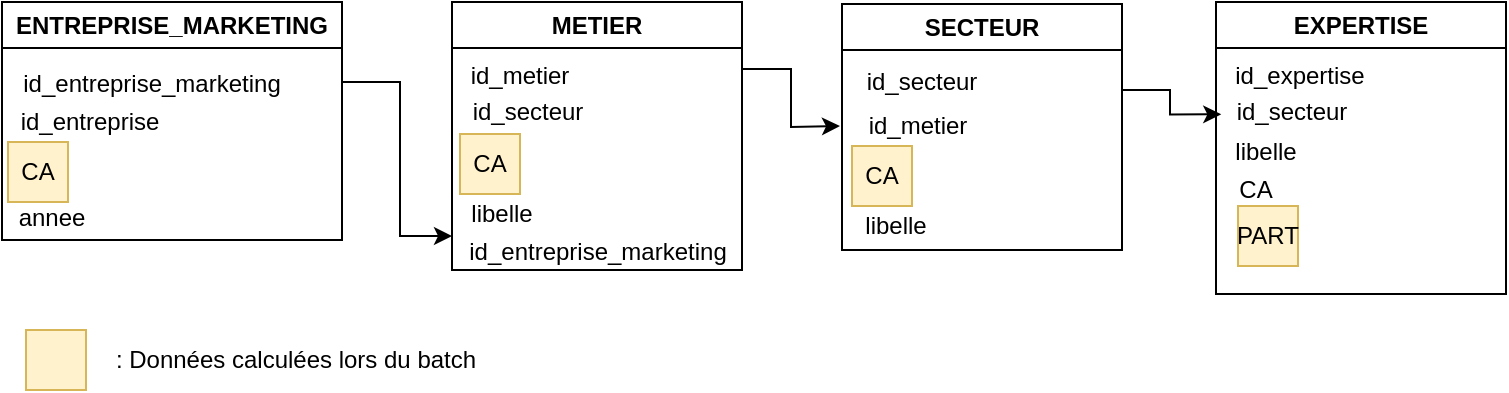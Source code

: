 <mxfile version="21.0.6" type="github">
  <diagram name="Page-1" id="SqR4436cuzlIuRwCrBAg">
    <mxGraphModel dx="989" dy="549" grid="0" gridSize="10" guides="1" tooltips="1" connect="1" arrows="1" fold="1" page="1" pageScale="1" pageWidth="850" pageHeight="1100" math="0" shadow="0">
      <root>
        <mxCell id="0" />
        <mxCell id="1" parent="0" />
        <mxCell id="vA74WYsW3h6mt3bC6vRQ-24" style="edgeStyle=orthogonalEdgeStyle;rounded=0;orthogonalLoop=1;jettySize=auto;html=1;" edge="1" parent="1">
          <mxGeometry relative="1" as="geometry">
            <mxPoint x="230" y="92" as="sourcePoint" />
            <mxPoint x="285" y="167" as="targetPoint" />
            <Array as="points">
              <mxPoint x="230" y="90" />
              <mxPoint x="259" y="90" />
              <mxPoint x="259" y="167" />
            </Array>
          </mxGeometry>
        </mxCell>
        <mxCell id="vA74WYsW3h6mt3bC6vRQ-1" value="ENTREPRISE_MARKETING" style="swimlane;whiteSpace=wrap;html=1;" vertex="1" parent="1">
          <mxGeometry x="60" y="50" width="170" height="119" as="geometry" />
        </mxCell>
        <mxCell id="vA74WYsW3h6mt3bC6vRQ-2" value="id_entreprise" style="text;html=1;strokeColor=none;fillColor=none;align=center;verticalAlign=middle;whiteSpace=wrap;rounded=0;" vertex="1" parent="vA74WYsW3h6mt3bC6vRQ-1">
          <mxGeometry x="9" y="45" width="70" height="30" as="geometry" />
        </mxCell>
        <mxCell id="vA74WYsW3h6mt3bC6vRQ-4" value="CA" style="text;html=1;strokeColor=#d6b656;fillColor=#fff2cc;align=center;verticalAlign=middle;whiteSpace=wrap;rounded=0;" vertex="1" parent="vA74WYsW3h6mt3bC6vRQ-1">
          <mxGeometry x="3" y="70" width="30" height="30" as="geometry" />
        </mxCell>
        <mxCell id="vA74WYsW3h6mt3bC6vRQ-19" value="annee" style="text;html=1;strokeColor=none;fillColor=none;align=center;verticalAlign=middle;whiteSpace=wrap;rounded=0;" vertex="1" parent="vA74WYsW3h6mt3bC6vRQ-1">
          <mxGeometry x="10" y="93" width="30" height="30" as="geometry" />
        </mxCell>
        <mxCell id="vA74WYsW3h6mt3bC6vRQ-40" value="id_entreprise_marketing" style="text;html=1;strokeColor=none;fillColor=none;align=center;verticalAlign=middle;whiteSpace=wrap;rounded=0;" vertex="1" parent="vA74WYsW3h6mt3bC6vRQ-1">
          <mxGeometry x="60" y="26" width="30" height="30" as="geometry" />
        </mxCell>
        <mxCell id="vA74WYsW3h6mt3bC6vRQ-27" style="edgeStyle=orthogonalEdgeStyle;rounded=0;orthogonalLoop=1;jettySize=auto;html=1;exitX=1;exitY=0.25;exitDx=0;exitDy=0;" edge="1" parent="1" source="vA74WYsW3h6mt3bC6vRQ-5">
          <mxGeometry relative="1" as="geometry">
            <mxPoint x="479" y="112" as="targetPoint" />
          </mxGeometry>
        </mxCell>
        <mxCell id="vA74WYsW3h6mt3bC6vRQ-5" value="METIER" style="swimlane;whiteSpace=wrap;html=1;" vertex="1" parent="1">
          <mxGeometry x="285" y="50" width="145" height="134" as="geometry" />
        </mxCell>
        <mxCell id="vA74WYsW3h6mt3bC6vRQ-6" value="id_metier" style="text;html=1;strokeColor=none;fillColor=none;align=center;verticalAlign=middle;whiteSpace=wrap;rounded=0;" vertex="1" parent="vA74WYsW3h6mt3bC6vRQ-5">
          <mxGeometry x="-1" y="22" width="70" height="30" as="geometry" />
        </mxCell>
        <mxCell id="vA74WYsW3h6mt3bC6vRQ-7" value="id_secteur" style="text;html=1;strokeColor=none;fillColor=none;align=center;verticalAlign=middle;whiteSpace=wrap;rounded=0;" vertex="1" parent="vA74WYsW3h6mt3bC6vRQ-5">
          <mxGeometry x="18" y="40" width="40" height="30" as="geometry" />
        </mxCell>
        <mxCell id="vA74WYsW3h6mt3bC6vRQ-8" value="CA" style="text;html=1;strokeColor=#d6b656;fillColor=#fff2cc;align=center;verticalAlign=middle;whiteSpace=wrap;rounded=0;" vertex="1" parent="vA74WYsW3h6mt3bC6vRQ-5">
          <mxGeometry x="4" y="66" width="30" height="30" as="geometry" />
        </mxCell>
        <mxCell id="vA74WYsW3h6mt3bC6vRQ-22" value="libelle" style="text;html=1;strokeColor=none;fillColor=none;align=center;verticalAlign=middle;whiteSpace=wrap;rounded=0;" vertex="1" parent="vA74WYsW3h6mt3bC6vRQ-5">
          <mxGeometry x="10" y="91" width="30" height="30" as="geometry" />
        </mxCell>
        <mxCell id="vA74WYsW3h6mt3bC6vRQ-26" value="id_entreprise_marketing" style="text;html=1;strokeColor=none;fillColor=none;align=center;verticalAlign=middle;whiteSpace=wrap;rounded=0;" vertex="1" parent="vA74WYsW3h6mt3bC6vRQ-5">
          <mxGeometry x="58" y="110" width="30" height="30" as="geometry" />
        </mxCell>
        <mxCell id="vA74WYsW3h6mt3bC6vRQ-37" style="edgeStyle=orthogonalEdgeStyle;rounded=0;orthogonalLoop=1;jettySize=auto;html=1;exitX=1;exitY=0.25;exitDx=0;exitDy=0;" edge="1" parent="1" source="vA74WYsW3h6mt3bC6vRQ-9">
          <mxGeometry relative="1" as="geometry">
            <mxPoint x="669.621" y="106.172" as="targetPoint" />
            <mxPoint x="619" y="114" as="sourcePoint" />
            <Array as="points">
              <mxPoint x="644" y="94" />
              <mxPoint x="644" y="106" />
            </Array>
          </mxGeometry>
        </mxCell>
        <mxCell id="vA74WYsW3h6mt3bC6vRQ-9" value="SECTEUR" style="swimlane;whiteSpace=wrap;html=1;" vertex="1" parent="1">
          <mxGeometry x="480" y="51" width="140" height="123" as="geometry" />
        </mxCell>
        <mxCell id="vA74WYsW3h6mt3bC6vRQ-10" value="id_secteur" style="text;html=1;strokeColor=none;fillColor=none;align=center;verticalAlign=middle;whiteSpace=wrap;rounded=0;" vertex="1" parent="vA74WYsW3h6mt3bC6vRQ-9">
          <mxGeometry x="5" y="24" width="70" height="30" as="geometry" />
        </mxCell>
        <mxCell id="vA74WYsW3h6mt3bC6vRQ-12" value="CA" style="text;html=1;strokeColor=#d6b656;fillColor=#fff2cc;align=center;verticalAlign=middle;whiteSpace=wrap;rounded=0;" vertex="1" parent="vA74WYsW3h6mt3bC6vRQ-9">
          <mxGeometry x="5" y="71" width="30" height="30" as="geometry" />
        </mxCell>
        <mxCell id="vA74WYsW3h6mt3bC6vRQ-23" value="libelle" style="text;html=1;strokeColor=none;fillColor=none;align=center;verticalAlign=middle;whiteSpace=wrap;rounded=0;" vertex="1" parent="vA74WYsW3h6mt3bC6vRQ-9">
          <mxGeometry x="12" y="96" width="30" height="30" as="geometry" />
        </mxCell>
        <mxCell id="vA74WYsW3h6mt3bC6vRQ-28" value="id_metier" style="text;html=1;strokeColor=none;fillColor=none;align=center;verticalAlign=middle;whiteSpace=wrap;rounded=0;" vertex="1" parent="vA74WYsW3h6mt3bC6vRQ-9">
          <mxGeometry x="23" y="46" width="30" height="30" as="geometry" />
        </mxCell>
        <mxCell id="vA74WYsW3h6mt3bC6vRQ-17" value="&lt;br&gt;" style="text;html=1;strokeColor=#d6b656;fillColor=#fff2cc;align=center;verticalAlign=middle;whiteSpace=wrap;rounded=0;" vertex="1" parent="1">
          <mxGeometry x="72" y="214" width="30" height="30" as="geometry" />
        </mxCell>
        <mxCell id="vA74WYsW3h6mt3bC6vRQ-18" value=": Données calculées lors du batch" style="text;html=1;strokeColor=none;fillColor=none;align=center;verticalAlign=middle;whiteSpace=wrap;rounded=0;" vertex="1" parent="1">
          <mxGeometry x="112" y="214" width="190" height="30" as="geometry" />
        </mxCell>
        <mxCell id="vA74WYsW3h6mt3bC6vRQ-31" value="EXPERTISE" style="swimlane;whiteSpace=wrap;html=1;" vertex="1" parent="1">
          <mxGeometry x="667" y="50" width="145" height="146" as="geometry" />
        </mxCell>
        <mxCell id="vA74WYsW3h6mt3bC6vRQ-32" value="id_expertise" style="text;html=1;strokeColor=none;fillColor=none;align=center;verticalAlign=middle;whiteSpace=wrap;rounded=0;" vertex="1" parent="vA74WYsW3h6mt3bC6vRQ-31">
          <mxGeometry x="7" y="22" width="70" height="30" as="geometry" />
        </mxCell>
        <mxCell id="vA74WYsW3h6mt3bC6vRQ-33" value="id_secteur" style="text;html=1;strokeColor=none;fillColor=none;align=center;verticalAlign=middle;whiteSpace=wrap;rounded=0;" vertex="1" parent="vA74WYsW3h6mt3bC6vRQ-31">
          <mxGeometry x="18" y="40" width="40" height="30" as="geometry" />
        </mxCell>
        <mxCell id="vA74WYsW3h6mt3bC6vRQ-35" value="libelle" style="text;html=1;strokeColor=none;fillColor=none;align=center;verticalAlign=middle;whiteSpace=wrap;rounded=0;" vertex="1" parent="vA74WYsW3h6mt3bC6vRQ-31">
          <mxGeometry x="10" y="60" width="30" height="30" as="geometry" />
        </mxCell>
        <mxCell id="vA74WYsW3h6mt3bC6vRQ-38" value="CA" style="text;html=1;strokeColor=none;fillColor=none;align=center;verticalAlign=middle;whiteSpace=wrap;rounded=0;" vertex="1" parent="vA74WYsW3h6mt3bC6vRQ-31">
          <mxGeometry x="5" y="79" width="30" height="30" as="geometry" />
        </mxCell>
        <mxCell id="vA74WYsW3h6mt3bC6vRQ-39" value="PART" style="text;html=1;strokeColor=#d6b656;fillColor=#fff2cc;align=center;verticalAlign=middle;whiteSpace=wrap;rounded=0;" vertex="1" parent="vA74WYsW3h6mt3bC6vRQ-31">
          <mxGeometry x="11" y="102" width="30" height="30" as="geometry" />
        </mxCell>
      </root>
    </mxGraphModel>
  </diagram>
</mxfile>
